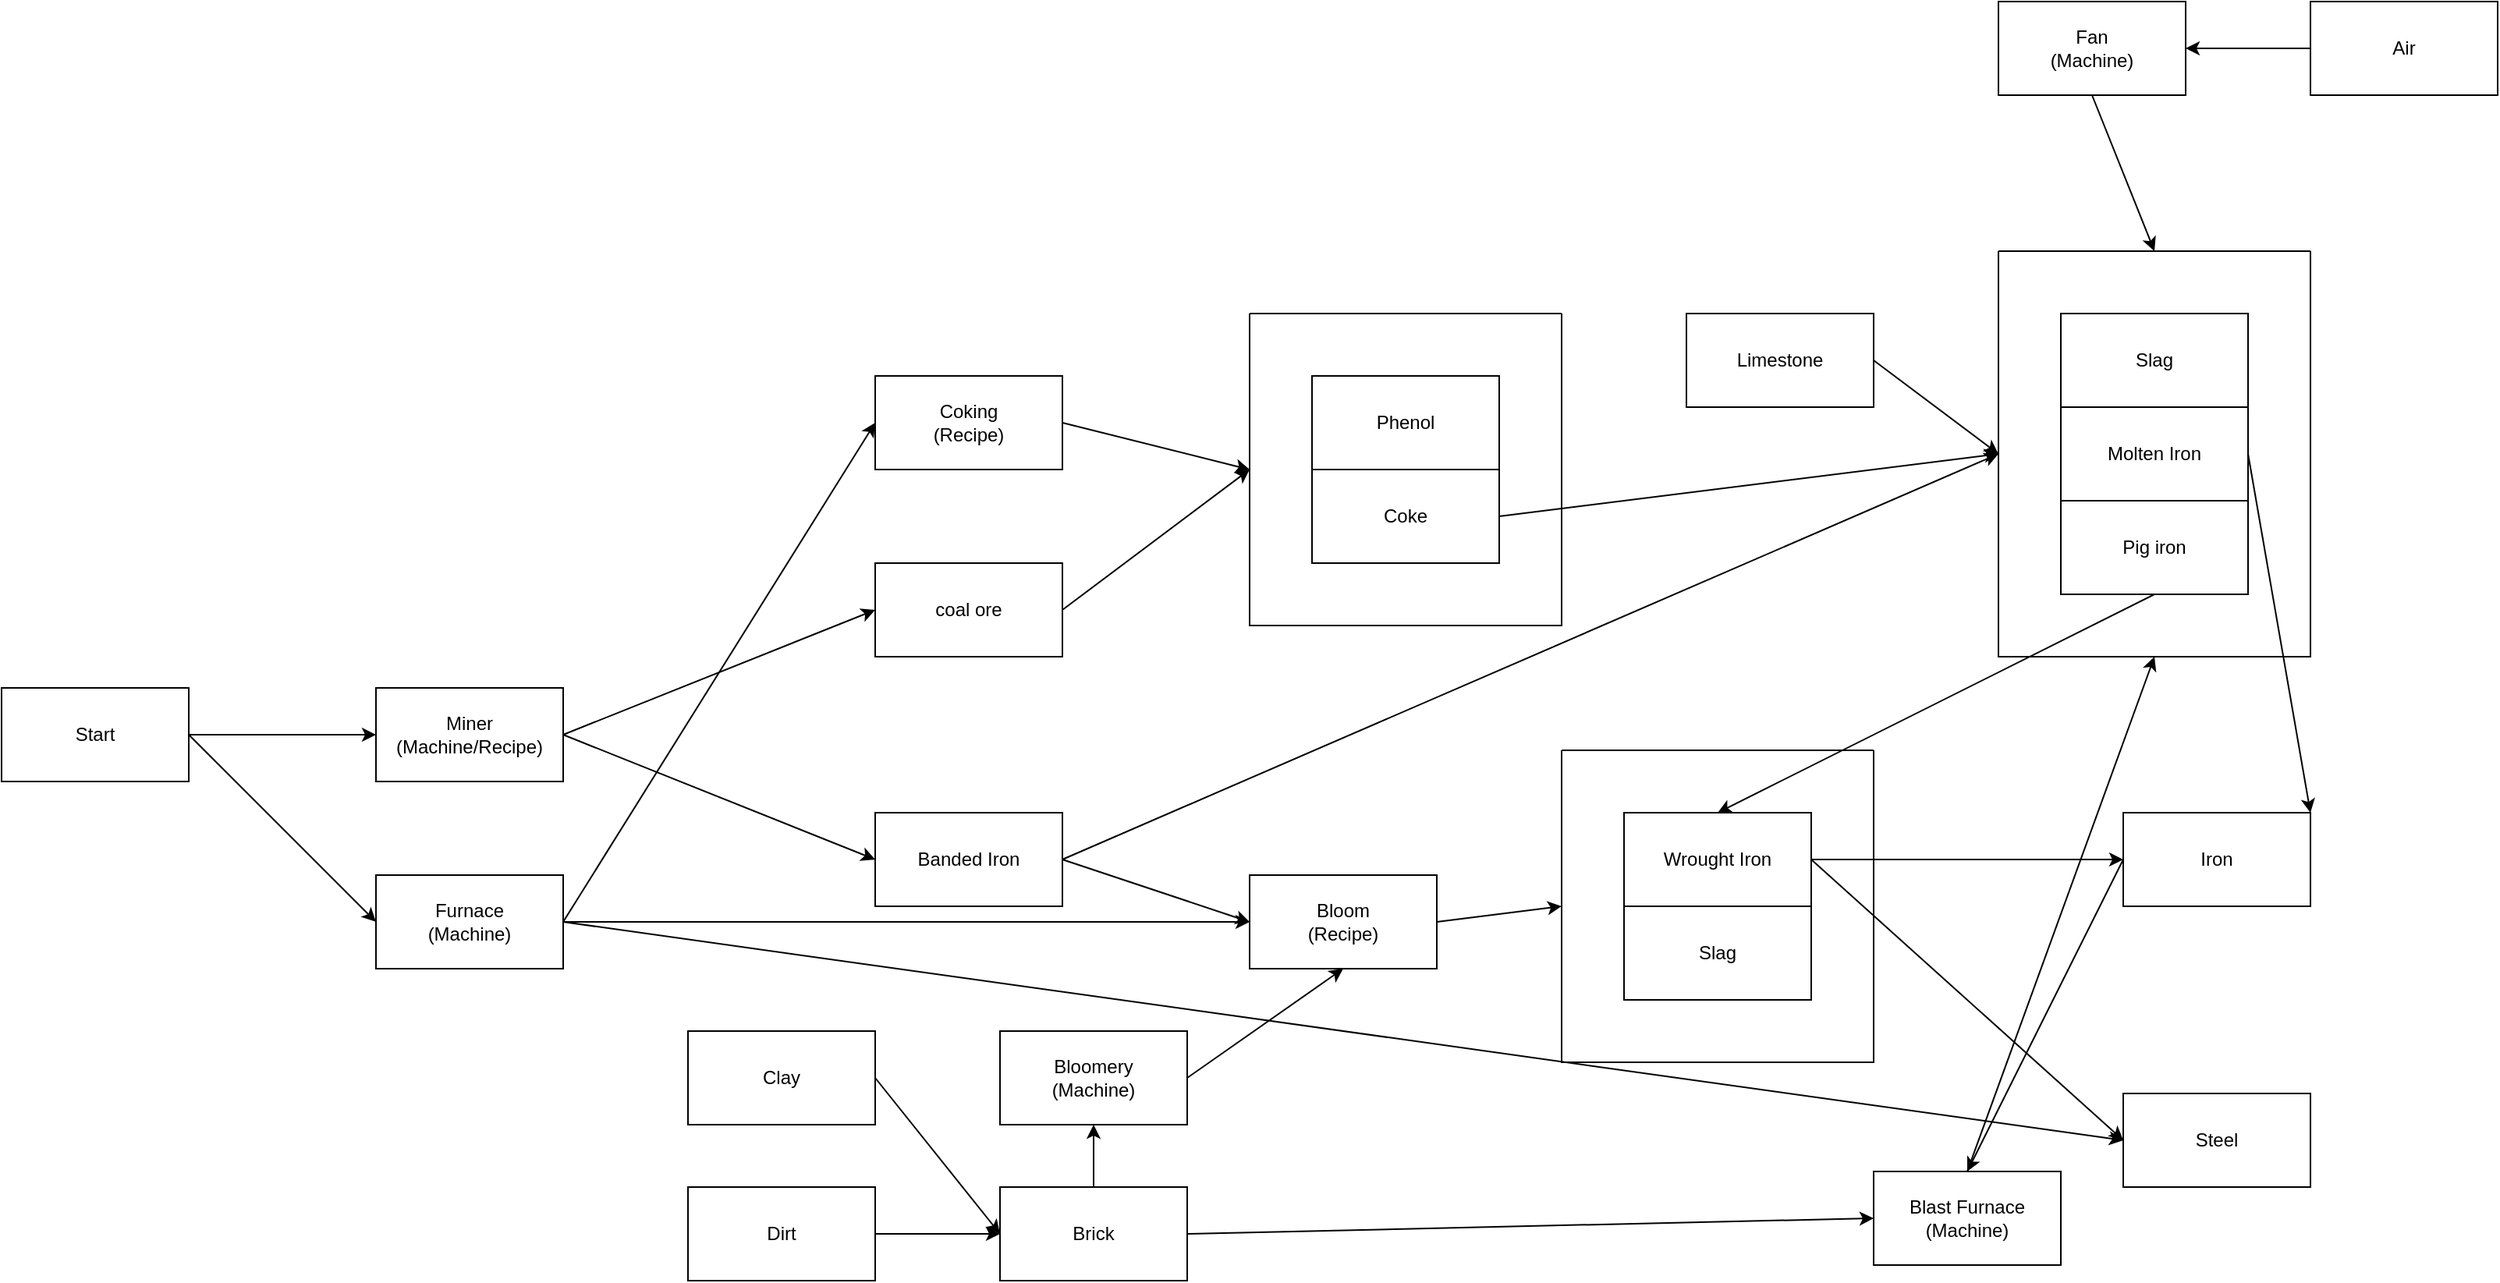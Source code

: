 <mxfile version="24.7.7">
  <diagram name="Page-1" id="Fk47rdNG2hpY9UkrrdSE">
    <mxGraphModel dx="2093" dy="2073" grid="1" gridSize="10" guides="1" tooltips="1" connect="1" arrows="1" fold="1" page="1" pageScale="1" pageWidth="850" pageHeight="1100" math="0" shadow="0">
      <root>
        <mxCell id="0" />
        <mxCell id="1" parent="0" />
        <mxCell id="cT40R0-ikQRGepF_p8Lr-49" value="Start" style="rounded=0;whiteSpace=wrap;html=1;" vertex="1" parent="1">
          <mxGeometry x="40" y="40" width="120" height="60" as="geometry" />
        </mxCell>
        <mxCell id="cT40R0-ikQRGepF_p8Lr-51" value="Miner&lt;br&gt;&lt;div&gt;(Machine/Recipe)&lt;/div&gt;" style="rounded=0;whiteSpace=wrap;html=1;" vertex="1" parent="1">
          <mxGeometry x="280" y="40" width="120" height="60" as="geometry" />
        </mxCell>
        <mxCell id="cT40R0-ikQRGepF_p8Lr-53" value="coal ore" style="rounded=0;whiteSpace=wrap;html=1;" vertex="1" parent="1">
          <mxGeometry x="600" y="-40" width="120" height="60" as="geometry" />
        </mxCell>
        <mxCell id="cT40R0-ikQRGepF_p8Lr-56" value="Furnace&lt;br&gt;(Machine)" style="rounded=0;whiteSpace=wrap;html=1;" vertex="1" parent="1">
          <mxGeometry x="280" y="160" width="120" height="60" as="geometry" />
        </mxCell>
        <mxCell id="cT40R0-ikQRGepF_p8Lr-57" value="Banded Iron" style="rounded=0;whiteSpace=wrap;html=1;" vertex="1" parent="1">
          <mxGeometry x="600" y="120" width="120" height="60" as="geometry" />
        </mxCell>
        <mxCell id="cT40R0-ikQRGepF_p8Lr-61" value="" style="endArrow=classic;html=1;rounded=0;exitX=1;exitY=0.5;exitDx=0;exitDy=0;entryX=0;entryY=0.5;entryDx=0;entryDy=0;" edge="1" parent="1" source="cT40R0-ikQRGepF_p8Lr-49" target="cT40R0-ikQRGepF_p8Lr-56">
          <mxGeometry width="50" height="50" relative="1" as="geometry">
            <mxPoint x="190" y="90" as="sourcePoint" />
            <mxPoint x="240" y="40" as="targetPoint" />
          </mxGeometry>
        </mxCell>
        <mxCell id="cT40R0-ikQRGepF_p8Lr-62" value="" style="endArrow=classic;html=1;rounded=0;exitX=1;exitY=0.5;exitDx=0;exitDy=0;entryX=0;entryY=0.5;entryDx=0;entryDy=0;" edge="1" parent="1" source="cT40R0-ikQRGepF_p8Lr-49" target="cT40R0-ikQRGepF_p8Lr-51">
          <mxGeometry width="50" height="50" relative="1" as="geometry">
            <mxPoint x="400" y="270" as="sourcePoint" />
            <mxPoint x="450" y="220" as="targetPoint" />
          </mxGeometry>
        </mxCell>
        <mxCell id="cT40R0-ikQRGepF_p8Lr-63" value="" style="endArrow=classic;html=1;rounded=0;exitX=1;exitY=0.5;exitDx=0;exitDy=0;entryX=0;entryY=0.5;entryDx=0;entryDy=0;" edge="1" parent="1" source="cT40R0-ikQRGepF_p8Lr-51" target="cT40R0-ikQRGepF_p8Lr-53">
          <mxGeometry width="50" height="50" relative="1" as="geometry">
            <mxPoint x="400" y="300" as="sourcePoint" />
            <mxPoint x="450" y="250" as="targetPoint" />
          </mxGeometry>
        </mxCell>
        <mxCell id="cT40R0-ikQRGepF_p8Lr-64" value="" style="endArrow=classic;html=1;rounded=0;exitX=1;exitY=0.5;exitDx=0;exitDy=0;entryX=0;entryY=0.5;entryDx=0;entryDy=0;" edge="1" parent="1" source="cT40R0-ikQRGepF_p8Lr-51" target="cT40R0-ikQRGepF_p8Lr-57">
          <mxGeometry width="50" height="50" relative="1" as="geometry">
            <mxPoint x="400" y="300" as="sourcePoint" />
            <mxPoint x="450" y="250" as="targetPoint" />
          </mxGeometry>
        </mxCell>
        <mxCell id="cT40R0-ikQRGepF_p8Lr-84" value="Bloom&lt;br&gt;(Recipe)" style="rounded=0;whiteSpace=wrap;html=1;" vertex="1" parent="1">
          <mxGeometry x="840" y="160" width="120" height="60" as="geometry" />
        </mxCell>
        <mxCell id="cT40R0-ikQRGepF_p8Lr-87" value="" style="endArrow=classic;html=1;rounded=0;exitX=1;exitY=0.5;exitDx=0;exitDy=0;entryX=0;entryY=0.5;entryDx=0;entryDy=0;" edge="1" parent="1" source="cT40R0-ikQRGepF_p8Lr-56" target="cT40R0-ikQRGepF_p8Lr-84">
          <mxGeometry width="50" height="50" relative="1" as="geometry">
            <mxPoint x="580" y="260" as="sourcePoint" />
            <mxPoint x="630" y="210" as="targetPoint" />
          </mxGeometry>
        </mxCell>
        <mxCell id="cT40R0-ikQRGepF_p8Lr-88" value="" style="endArrow=classic;html=1;rounded=0;exitX=1;exitY=0.5;exitDx=0;exitDy=0;entryX=0;entryY=0.5;entryDx=0;entryDy=0;" edge="1" parent="1" source="cT40R0-ikQRGepF_p8Lr-57" target="cT40R0-ikQRGepF_p8Lr-84">
          <mxGeometry width="50" height="50" relative="1" as="geometry">
            <mxPoint x="800" y="460" as="sourcePoint" />
            <mxPoint x="850" y="410" as="targetPoint" />
          </mxGeometry>
        </mxCell>
        <mxCell id="cT40R0-ikQRGepF_p8Lr-91" value="" style="endArrow=classic;html=1;rounded=0;exitX=1;exitY=0.5;exitDx=0;exitDy=0;entryX=0;entryY=0.5;entryDx=0;entryDy=0;" edge="1" parent="1" source="cT40R0-ikQRGepF_p8Lr-84" target="cT40R0-ikQRGepF_p8Lr-114">
          <mxGeometry width="50" height="50" relative="1" as="geometry">
            <mxPoint x="1000" y="140" as="sourcePoint" />
            <mxPoint x="1050" y="90" as="targetPoint" />
          </mxGeometry>
        </mxCell>
        <mxCell id="cT40R0-ikQRGepF_p8Lr-93" value="Clay" style="rounded=0;whiteSpace=wrap;html=1;" vertex="1" parent="1">
          <mxGeometry x="480" y="260" width="120" height="60" as="geometry" />
        </mxCell>
        <mxCell id="cT40R0-ikQRGepF_p8Lr-96" value="Dirt" style="rounded=0;whiteSpace=wrap;html=1;" vertex="1" parent="1">
          <mxGeometry x="480" y="360" width="120" height="60" as="geometry" />
        </mxCell>
        <mxCell id="cT40R0-ikQRGepF_p8Lr-97" value="Brick" style="rounded=0;whiteSpace=wrap;html=1;" vertex="1" parent="1">
          <mxGeometry x="680" y="360" width="120" height="60" as="geometry" />
        </mxCell>
        <mxCell id="cT40R0-ikQRGepF_p8Lr-98" value="" style="endArrow=classic;html=1;rounded=0;exitX=1;exitY=0.5;exitDx=0;exitDy=0;entryX=0;entryY=0.5;entryDx=0;entryDy=0;" edge="1" parent="1" source="cT40R0-ikQRGepF_p8Lr-93" target="cT40R0-ikQRGepF_p8Lr-97">
          <mxGeometry width="50" height="50" relative="1" as="geometry">
            <mxPoint x="870" y="430" as="sourcePoint" />
            <mxPoint x="920" y="380" as="targetPoint" />
          </mxGeometry>
        </mxCell>
        <mxCell id="cT40R0-ikQRGepF_p8Lr-99" value="" style="endArrow=classic;html=1;rounded=0;exitX=1;exitY=0.5;exitDx=0;exitDy=0;entryX=0;entryY=0.5;entryDx=0;entryDy=0;" edge="1" parent="1" source="cT40R0-ikQRGepF_p8Lr-96" target="cT40R0-ikQRGepF_p8Lr-97">
          <mxGeometry width="50" height="50" relative="1" as="geometry">
            <mxPoint x="870" y="430" as="sourcePoint" />
            <mxPoint x="920" y="380" as="targetPoint" />
          </mxGeometry>
        </mxCell>
        <mxCell id="cT40R0-ikQRGepF_p8Lr-101" value="" style="endArrow=classic;html=1;rounded=0;exitX=0.5;exitY=0;exitDx=0;exitDy=0;entryX=0.5;entryY=1;entryDx=0;entryDy=0;" edge="1" parent="1" source="cT40R0-ikQRGepF_p8Lr-97" target="cT40R0-ikQRGepF_p8Lr-148">
          <mxGeometry width="50" height="50" relative="1" as="geometry">
            <mxPoint x="600" y="370" as="sourcePoint" />
            <mxPoint x="650" y="320" as="targetPoint" />
          </mxGeometry>
        </mxCell>
        <mxCell id="cT40R0-ikQRGepF_p8Lr-103" value="Coking&lt;br&gt;(Recipe)" style="rounded=0;whiteSpace=wrap;html=1;" vertex="1" parent="1">
          <mxGeometry x="600" y="-160" width="120" height="60" as="geometry" />
        </mxCell>
        <mxCell id="cT40R0-ikQRGepF_p8Lr-104" value="" style="endArrow=classic;html=1;rounded=0;exitX=1;exitY=0.5;exitDx=0;exitDy=0;entryX=0;entryY=0.5;entryDx=0;entryDy=0;" edge="1" parent="1" source="cT40R0-ikQRGepF_p8Lr-56" target="cT40R0-ikQRGepF_p8Lr-103">
          <mxGeometry width="50" height="50" relative="1" as="geometry">
            <mxPoint x="610" y="100" as="sourcePoint" />
            <mxPoint x="660" y="50" as="targetPoint" />
          </mxGeometry>
        </mxCell>
        <mxCell id="cT40R0-ikQRGepF_p8Lr-107" value="" style="endArrow=classic;html=1;rounded=0;exitX=1;exitY=0.5;exitDx=0;exitDy=0;entryX=0;entryY=0.5;entryDx=0;entryDy=0;" edge="1" parent="1" source="cT40R0-ikQRGepF_p8Lr-53" target="cT40R0-ikQRGepF_p8Lr-111">
          <mxGeometry width="50" height="50" relative="1" as="geometry">
            <mxPoint x="640" y="-60" as="sourcePoint" />
            <mxPoint x="840" y="-80" as="targetPoint" />
          </mxGeometry>
        </mxCell>
        <mxCell id="cT40R0-ikQRGepF_p8Lr-108" value="" style="endArrow=classic;html=1;rounded=0;exitX=1;exitY=0.5;exitDx=0;exitDy=0;entryX=0;entryY=0.5;entryDx=0;entryDy=0;" edge="1" parent="1" source="cT40R0-ikQRGepF_p8Lr-103" target="cT40R0-ikQRGepF_p8Lr-111">
          <mxGeometry width="50" height="50" relative="1" as="geometry">
            <mxPoint x="780" y="-60" as="sourcePoint" />
            <mxPoint x="840" y="-80" as="targetPoint" />
          </mxGeometry>
        </mxCell>
        <mxCell id="cT40R0-ikQRGepF_p8Lr-111" value="" style="swimlane;startSize=0;" vertex="1" parent="1">
          <mxGeometry x="840" y="-200" width="200" height="200" as="geometry">
            <mxRectangle x="840" y="-200" width="50" height="40" as="alternateBounds" />
          </mxGeometry>
        </mxCell>
        <mxCell id="cT40R0-ikQRGepF_p8Lr-79" value="Coke" style="rounded=0;whiteSpace=wrap;html=1;" vertex="1" parent="cT40R0-ikQRGepF_p8Lr-111">
          <mxGeometry x="40" y="100" width="120" height="60" as="geometry" />
        </mxCell>
        <mxCell id="cT40R0-ikQRGepF_p8Lr-80" value="Phenol" style="rounded=0;whiteSpace=wrap;html=1;" vertex="1" parent="cT40R0-ikQRGepF_p8Lr-111">
          <mxGeometry x="40" y="40" width="120" height="60" as="geometry" />
        </mxCell>
        <mxCell id="cT40R0-ikQRGepF_p8Lr-113" value="" style="endArrow=classic;html=1;rounded=0;exitX=1;exitY=0.5;exitDx=0;exitDy=0;entryX=0;entryY=0.5;entryDx=0;entryDy=0;" edge="1" parent="1" source="cT40R0-ikQRGepF_p8Lr-79" target="cT40R0-ikQRGepF_p8Lr-118">
          <mxGeometry width="50" height="50" relative="1" as="geometry">
            <mxPoint x="880" y="-70" as="sourcePoint" />
            <mxPoint x="1300" y="-30" as="targetPoint" />
          </mxGeometry>
        </mxCell>
        <mxCell id="cT40R0-ikQRGepF_p8Lr-114" value="" style="swimlane;startSize=0;" vertex="1" parent="1">
          <mxGeometry x="1040" y="80" width="200" height="200" as="geometry">
            <mxRectangle x="1040" y="80" width="50" height="40" as="alternateBounds" />
          </mxGeometry>
        </mxCell>
        <mxCell id="cT40R0-ikQRGepF_p8Lr-89" value="Wrought Iron" style="rounded=0;whiteSpace=wrap;html=1;" vertex="1" parent="cT40R0-ikQRGepF_p8Lr-114">
          <mxGeometry x="40" y="40" width="120" height="60" as="geometry" />
        </mxCell>
        <mxCell id="cT40R0-ikQRGepF_p8Lr-115" value="Slag" style="rounded=0;whiteSpace=wrap;html=1;" vertex="1" parent="cT40R0-ikQRGepF_p8Lr-114">
          <mxGeometry x="40" y="100" width="120" height="60" as="geometry" />
        </mxCell>
        <mxCell id="cT40R0-ikQRGepF_p8Lr-118" value="" style="swimlane;startSize=0;" vertex="1" parent="1">
          <mxGeometry x="1320" y="-240" width="200" height="260" as="geometry">
            <mxRectangle x="1320" y="-240" width="50" height="40" as="alternateBounds" />
          </mxGeometry>
        </mxCell>
        <mxCell id="cT40R0-ikQRGepF_p8Lr-121" value="Molten Iron" style="rounded=0;whiteSpace=wrap;html=1;" vertex="1" parent="cT40R0-ikQRGepF_p8Lr-118">
          <mxGeometry x="40" y="100" width="120" height="60" as="geometry" />
        </mxCell>
        <mxCell id="cT40R0-ikQRGepF_p8Lr-122" value="Slag" style="rounded=0;whiteSpace=wrap;html=1;" vertex="1" parent="cT40R0-ikQRGepF_p8Lr-118">
          <mxGeometry x="40" y="40" width="120" height="60" as="geometry" />
        </mxCell>
        <mxCell id="cT40R0-ikQRGepF_p8Lr-116" value="Pig iron" style="rounded=0;whiteSpace=wrap;html=1;" vertex="1" parent="cT40R0-ikQRGepF_p8Lr-118">
          <mxGeometry x="40" y="160" width="120" height="60" as="geometry" />
        </mxCell>
        <mxCell id="cT40R0-ikQRGepF_p8Lr-123" value="Limestone" style="rounded=0;whiteSpace=wrap;html=1;" vertex="1" parent="1">
          <mxGeometry x="1120" y="-200" width="120" height="60" as="geometry" />
        </mxCell>
        <mxCell id="cT40R0-ikQRGepF_p8Lr-125" value="" style="endArrow=classic;html=1;rounded=0;exitX=1;exitY=0.5;exitDx=0;exitDy=0;entryX=0;entryY=0.5;entryDx=0;entryDy=0;" edge="1" parent="1" source="cT40R0-ikQRGepF_p8Lr-123" target="cT40R0-ikQRGepF_p8Lr-118">
          <mxGeometry width="50" height="50" relative="1" as="geometry">
            <mxPoint x="970" as="sourcePoint" />
            <mxPoint x="1020" y="-50" as="targetPoint" />
          </mxGeometry>
        </mxCell>
        <mxCell id="cT40R0-ikQRGepF_p8Lr-126" value="" style="endArrow=classic;html=1;rounded=0;exitX=1;exitY=0.5;exitDx=0;exitDy=0;entryX=0;entryY=0.5;entryDx=0;entryDy=0;" edge="1" parent="1" source="cT40R0-ikQRGepF_p8Lr-57" target="cT40R0-ikQRGepF_p8Lr-118">
          <mxGeometry width="50" height="50" relative="1" as="geometry">
            <mxPoint x="1040" as="sourcePoint" />
            <mxPoint x="1090" y="-50" as="targetPoint" />
          </mxGeometry>
        </mxCell>
        <mxCell id="cT40R0-ikQRGepF_p8Lr-127" value="Blast Furnace&lt;br&gt;&lt;div&gt;(Machine)&lt;/div&gt;" style="rounded=0;whiteSpace=wrap;html=1;" vertex="1" parent="1">
          <mxGeometry x="1240" y="350" width="120" height="60" as="geometry" />
        </mxCell>
        <mxCell id="cT40R0-ikQRGepF_p8Lr-128" value="" style="endArrow=classic;html=1;rounded=0;exitX=0.5;exitY=0;exitDx=0;exitDy=0;entryX=0.5;entryY=1;entryDx=0;entryDy=0;" edge="1" parent="1" source="cT40R0-ikQRGepF_p8Lr-127" target="cT40R0-ikQRGepF_p8Lr-118">
          <mxGeometry width="50" height="50" relative="1" as="geometry">
            <mxPoint x="1210" y="-120" as="sourcePoint" />
            <mxPoint x="1260" y="-170" as="targetPoint" />
          </mxGeometry>
        </mxCell>
        <mxCell id="cT40R0-ikQRGepF_p8Lr-129" value="Fan&lt;br&gt;(Machine)" style="rounded=0;whiteSpace=wrap;html=1;" vertex="1" parent="1">
          <mxGeometry x="1320" y="-400" width="120" height="60" as="geometry" />
        </mxCell>
        <mxCell id="cT40R0-ikQRGepF_p8Lr-130" value="Air" style="rounded=0;whiteSpace=wrap;html=1;" vertex="1" parent="1">
          <mxGeometry x="1520" y="-400" width="120" height="60" as="geometry" />
        </mxCell>
        <mxCell id="cT40R0-ikQRGepF_p8Lr-131" value="" style="endArrow=classic;html=1;rounded=0;exitX=0;exitY=0.5;exitDx=0;exitDy=0;entryX=1;entryY=0.5;entryDx=0;entryDy=0;" edge="1" parent="1" source="cT40R0-ikQRGepF_p8Lr-130" target="cT40R0-ikQRGepF_p8Lr-129">
          <mxGeometry width="50" height="50" relative="1" as="geometry">
            <mxPoint x="1280" y="-270" as="sourcePoint" />
            <mxPoint x="1330" y="-320" as="targetPoint" />
          </mxGeometry>
        </mxCell>
        <mxCell id="cT40R0-ikQRGepF_p8Lr-132" value="" style="endArrow=classic;html=1;rounded=0;exitX=0.5;exitY=1;exitDx=0;exitDy=0;entryX=0.5;entryY=0;entryDx=0;entryDy=0;" edge="1" parent="1" source="cT40R0-ikQRGepF_p8Lr-129" target="cT40R0-ikQRGepF_p8Lr-118">
          <mxGeometry width="50" height="50" relative="1" as="geometry">
            <mxPoint x="1280" y="-270" as="sourcePoint" />
            <mxPoint x="1330" y="-320" as="targetPoint" />
          </mxGeometry>
        </mxCell>
        <mxCell id="cT40R0-ikQRGepF_p8Lr-133" value="" style="endArrow=classic;html=1;rounded=0;exitX=0.5;exitY=1;exitDx=0;exitDy=0;entryX=0.5;entryY=0;entryDx=0;entryDy=0;" edge="1" parent="1" source="cT40R0-ikQRGepF_p8Lr-116" target="cT40R0-ikQRGepF_p8Lr-89">
          <mxGeometry width="50" height="50" relative="1" as="geometry">
            <mxPoint x="1450" y="130" as="sourcePoint" />
            <mxPoint x="1500" y="80" as="targetPoint" />
          </mxGeometry>
        </mxCell>
        <mxCell id="cT40R0-ikQRGepF_p8Lr-135" value="Iron" style="rounded=0;whiteSpace=wrap;html=1;" vertex="1" parent="1">
          <mxGeometry x="1400" y="120" width="120" height="60" as="geometry" />
        </mxCell>
        <mxCell id="cT40R0-ikQRGepF_p8Lr-137" value="" style="endArrow=classic;html=1;rounded=0;exitX=1;exitY=0.5;exitDx=0;exitDy=0;entryX=0;entryY=0.5;entryDx=0;entryDy=0;" edge="1" parent="1" source="cT40R0-ikQRGepF_p8Lr-89" target="cT40R0-ikQRGepF_p8Lr-135">
          <mxGeometry width="50" height="50" relative="1" as="geometry">
            <mxPoint x="1590" y="60" as="sourcePoint" />
            <mxPoint x="1640" y="10" as="targetPoint" />
          </mxGeometry>
        </mxCell>
        <mxCell id="cT40R0-ikQRGepF_p8Lr-138" value="" style="endArrow=classic;html=1;rounded=0;exitX=1;exitY=0.5;exitDx=0;exitDy=0;entryX=1;entryY=0;entryDx=0;entryDy=0;" edge="1" parent="1" source="cT40R0-ikQRGepF_p8Lr-121" target="cT40R0-ikQRGepF_p8Lr-135">
          <mxGeometry width="50" height="50" relative="1" as="geometry">
            <mxPoint x="1580" y="10" as="sourcePoint" />
            <mxPoint x="1630" y="-40" as="targetPoint" />
          </mxGeometry>
        </mxCell>
        <mxCell id="cT40R0-ikQRGepF_p8Lr-140" value="" style="endArrow=classic;html=1;rounded=0;exitX=0;exitY=0.5;exitDx=0;exitDy=0;entryX=0.5;entryY=0;entryDx=0;entryDy=0;" edge="1" parent="1" source="cT40R0-ikQRGepF_p8Lr-135" target="cT40R0-ikQRGepF_p8Lr-127">
          <mxGeometry width="50" height="50" relative="1" as="geometry">
            <mxPoint x="1500" y="-20" as="sourcePoint" />
            <mxPoint x="1550" y="-70" as="targetPoint" />
          </mxGeometry>
        </mxCell>
        <mxCell id="cT40R0-ikQRGepF_p8Lr-142" value="" style="endArrow=classic;html=1;rounded=0;exitX=1;exitY=0.5;exitDx=0;exitDy=0;entryX=0;entryY=0.5;entryDx=0;entryDy=0;" edge="1" parent="1" source="cT40R0-ikQRGepF_p8Lr-56" target="cT40R0-ikQRGepF_p8Lr-143">
          <mxGeometry width="50" height="50" relative="1" as="geometry">
            <mxPoint x="1180" y="130" as="sourcePoint" />
            <mxPoint x="1310" y="300" as="targetPoint" />
          </mxGeometry>
        </mxCell>
        <mxCell id="cT40R0-ikQRGepF_p8Lr-143" value="Steel" style="rounded=0;whiteSpace=wrap;html=1;" vertex="1" parent="1">
          <mxGeometry x="1400" y="300" width="120" height="60" as="geometry" />
        </mxCell>
        <mxCell id="cT40R0-ikQRGepF_p8Lr-144" value="" style="endArrow=classic;html=1;rounded=0;exitX=1;exitY=0.5;exitDx=0;exitDy=0;entryX=0;entryY=0.5;entryDx=0;entryDy=0;" edge="1" parent="1" source="cT40R0-ikQRGepF_p8Lr-89" target="cT40R0-ikQRGepF_p8Lr-143">
          <mxGeometry width="50" height="50" relative="1" as="geometry">
            <mxPoint x="1180" y="130" as="sourcePoint" />
            <mxPoint x="1230" y="80" as="targetPoint" />
          </mxGeometry>
        </mxCell>
        <mxCell id="cT40R0-ikQRGepF_p8Lr-148" value="Bloomery&lt;br&gt;(Machine)" style="rounded=0;whiteSpace=wrap;html=1;" vertex="1" parent="1">
          <mxGeometry x="680" y="260" width="120" height="60" as="geometry" />
        </mxCell>
        <mxCell id="cT40R0-ikQRGepF_p8Lr-149" value="" style="endArrow=classic;html=1;rounded=0;exitX=1;exitY=0.5;exitDx=0;exitDy=0;entryX=0.5;entryY=1;entryDx=0;entryDy=0;" edge="1" parent="1" source="cT40R0-ikQRGepF_p8Lr-148" target="cT40R0-ikQRGepF_p8Lr-84">
          <mxGeometry width="50" height="50" relative="1" as="geometry">
            <mxPoint x="860" y="270" as="sourcePoint" />
            <mxPoint x="910" y="220" as="targetPoint" />
          </mxGeometry>
        </mxCell>
        <mxCell id="cT40R0-ikQRGepF_p8Lr-151" value="" style="endArrow=classic;html=1;rounded=0;exitX=1;exitY=0.5;exitDx=0;exitDy=0;entryX=0;entryY=0.5;entryDx=0;entryDy=0;" edge="1" parent="1" source="cT40R0-ikQRGepF_p8Lr-97" target="cT40R0-ikQRGepF_p8Lr-127">
          <mxGeometry width="50" height="50" relative="1" as="geometry">
            <mxPoint x="920" y="120" as="sourcePoint" />
            <mxPoint x="970" y="70" as="targetPoint" />
          </mxGeometry>
        </mxCell>
      </root>
    </mxGraphModel>
  </diagram>
</mxfile>
